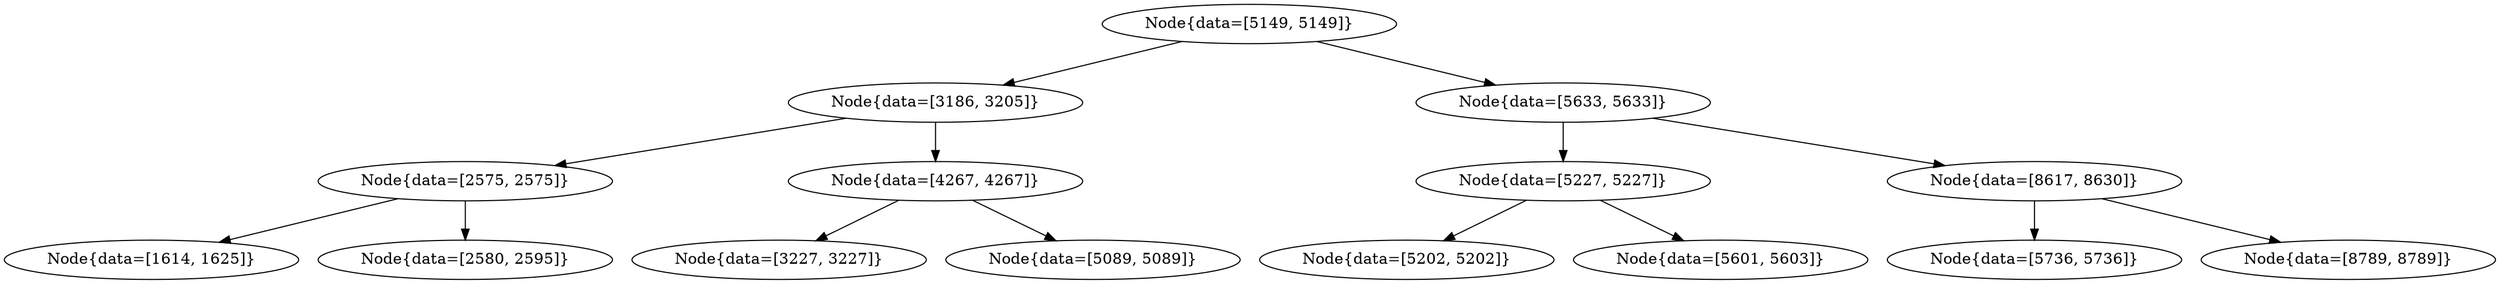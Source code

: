 digraph G{
916835004 [label="Node{data=[5149, 5149]}"]
916835004 -> 1126185196
1126185196 [label="Node{data=[3186, 3205]}"]
1126185196 -> 2108297149
2108297149 [label="Node{data=[2575, 2575]}"]
2108297149 -> 1112737073
1112737073 [label="Node{data=[1614, 1625]}"]
2108297149 -> 1513867245
1513867245 [label="Node{data=[2580, 2595]}"]
1126185196 -> 404648734
404648734 [label="Node{data=[4267, 4267]}"]
404648734 -> 895766599
895766599 [label="Node{data=[3227, 3227]}"]
404648734 -> 1866768727
1866768727 [label="Node{data=[5089, 5089]}"]
916835004 -> 1808009213
1808009213 [label="Node{data=[5633, 5633]}"]
1808009213 -> 2694936
2694936 [label="Node{data=[5227, 5227]}"]
2694936 -> 400064818
400064818 [label="Node{data=[5202, 5202]}"]
2694936 -> 1574749319
1574749319 [label="Node{data=[5601, 5603]}"]
1808009213 -> 384617262
384617262 [label="Node{data=[8617, 8630]}"]
384617262 -> 1593165620
1593165620 [label="Node{data=[5736, 5736]}"]
384617262 -> 225909961
225909961 [label="Node{data=[8789, 8789]}"]
}
